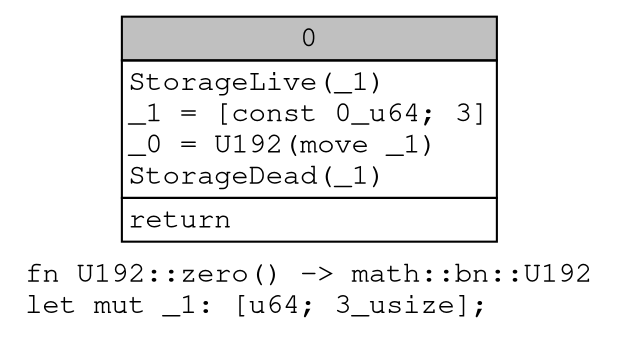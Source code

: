 digraph Mir_0_14493 {
    graph [fontname="Courier, monospace"];
    node [fontname="Courier, monospace"];
    edge [fontname="Courier, monospace"];
    label=<fn U192::zero() -&gt; math::bn::U192<br align="left"/>let mut _1: [u64; 3_usize];<br align="left"/>>;
    bb0__0_14493 [shape="none", label=<<table border="0" cellborder="1" cellspacing="0"><tr><td bgcolor="gray" align="center" colspan="1">0</td></tr><tr><td align="left" balign="left">StorageLive(_1)<br/>_1 = [const 0_u64; 3]<br/>_0 = U192(move _1)<br/>StorageDead(_1)<br/></td></tr><tr><td align="left">return</td></tr></table>>];
}
